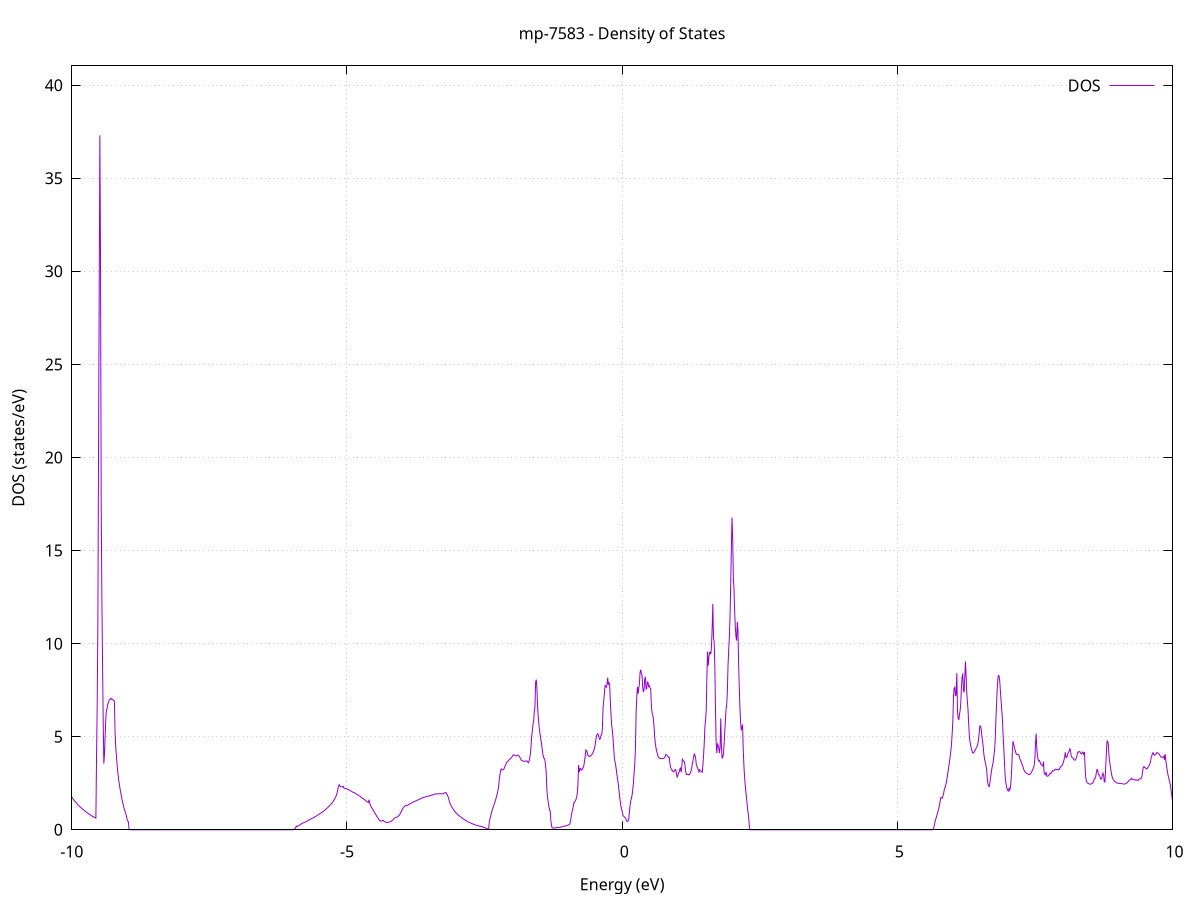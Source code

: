 set title 'mp-7583 - Density of States'
set xlabel 'Energy (eV)'
set ylabel 'DOS (states/eV)'
set grid
set xrange [-10:10]
set yrange [0:41.040]
set xzeroaxis lt -1
set terminal png size 800,600
set output 'mp-7583_dos_gnuplot.png'
plot '-' using 1:2 with lines title 'DOS'
-12.758100 0.000000
-12.746000 0.000000
-12.734000 0.000000
-12.722000 0.000000
-12.710000 0.000000
-12.698000 0.000000
-12.686000 0.000000
-12.673900 0.000000
-12.661900 0.000000
-12.649900 0.000000
-12.637900 0.000000
-12.625900 0.000000
-12.613900 0.000000
-12.601900 0.000000
-12.589800 0.000000
-12.577800 0.000000
-12.565800 0.000000
-12.553800 0.000000
-12.541800 0.000000
-12.529800 0.000000
-12.517800 0.000000
-12.505700 0.000000
-12.493700 0.000000
-12.481700 0.000000
-12.469700 0.000000
-12.457700 0.000000
-12.445700 0.000000
-12.433700 0.000000
-12.421600 0.000000
-12.409600 0.000000
-12.397600 0.000000
-12.385600 0.000000
-12.373600 0.000000
-12.361600 0.000000
-12.349500 0.000000
-12.337500 0.000000
-12.325500 0.000000
-12.313500 0.000000
-12.301500 0.000000
-12.289500 0.000000
-12.277500 0.000000
-12.265400 0.000000
-12.253400 0.000000
-12.241400 0.000000
-12.229400 0.000000
-12.217400 0.000000
-12.205400 0.000000
-12.193400 0.000000
-12.181300 0.000000
-12.169300 0.000000
-12.157300 0.000000
-12.145300 0.000000
-12.133300 0.000000
-12.121300 0.000000
-12.109300 0.000000
-12.097200 0.000000
-12.085200 0.000000
-12.073200 0.000000
-12.061200 0.000000
-12.049200 0.000000
-12.037200 0.000000
-12.025100 0.000000
-12.013100 0.000000
-12.001100 0.000000
-11.989100 0.000000
-11.977100 0.000000
-11.965100 0.000000
-11.953100 0.000000
-11.941000 0.000000
-11.929000 0.000000
-11.917000 0.000000
-11.905000 0.000000
-11.893000 0.000000
-11.881000 0.000000
-11.869000 0.000000
-11.856900 0.000000
-11.844900 0.000000
-11.832900 0.000000
-11.820900 0.000000
-11.808900 0.000000
-11.796900 0.000000
-11.784900 0.000000
-11.772800 0.000000
-11.760800 0.000000
-11.748800 0.000000
-11.736800 0.000000
-11.724800 0.000000
-11.712800 0.000000
-11.700700 0.000000
-11.688700 0.000000
-11.676700 0.000000
-11.664700 0.000700
-11.652700 0.098200
-11.640700 0.470000
-11.628700 0.405400
-11.616600 0.489900
-11.604600 0.596500
-11.592600 0.705400
-11.580600 0.745000
-11.568600 0.783200
-11.556600 0.837100
-11.544600 0.898400
-11.532500 0.963000
-11.520500 1.034800
-11.508500 1.091300
-11.496500 1.132100
-11.484500 1.174500
-11.472500 1.215100
-11.460500 1.259200
-11.448400 1.315900
-11.436400 1.373500
-11.424400 1.433100
-11.412400 1.492900
-11.400400 1.542300
-11.388400 1.583000
-11.376300 1.627200
-11.364300 1.678600
-11.352300 1.735500
-11.340300 1.793100
-11.328300 1.852800
-11.316300 1.915400
-11.304300 1.981300
-11.292200 2.049000
-11.280200 2.113100
-11.268200 2.181900
-11.256200 2.252400
-11.244200 2.329500
-11.232200 2.416400
-11.220200 2.514800
-11.208100 2.624100
-11.196100 2.747300
-11.184100 2.885500
-11.172100 3.050000
-11.160100 3.256000
-11.148100 3.546400
-11.136100 4.086100
-11.124000 3.795600
-11.112000 3.777800
-11.100000 3.751100
-11.088000 3.670700
-11.076000 3.579200
-11.064000 3.524400
-11.051900 3.464000
-11.039900 3.391400
-11.027900 3.325300
-11.015900 3.299600
-11.003900 3.230200
-10.991900 3.118300
-10.979900 3.043500
-10.967800 2.980100
-10.955800 2.925000
-10.943800 2.862400
-10.931800 2.784600
-10.919800 2.707200
-10.907800 2.647400
-10.895800 2.583800
-10.883700 2.513800
-10.871700 2.433700
-10.859700 2.339500
-10.847700 2.253500
-10.835700 2.175900
-10.823700 2.111000
-10.811700 2.073300
-10.799600 2.049900
-10.787600 2.120600
-10.775600 1.879000
-10.763600 1.650800
-10.751600 1.427600
-10.739600 1.163200
-10.727500 0.920500
-10.715500 0.628400
-10.703500 0.424700
-10.691500 0.272900
-10.679500 0.156100
-10.667500 0.062500
-10.655500 0.048500
-10.643400 0.102800
-10.631400 0.163600
-10.619400 0.230100
-10.607400 0.309600
-10.595400 0.399200
-10.583400 0.499300
-10.571400 0.627300
-10.559300 0.819000
-10.547300 1.067200
-10.535300 1.459200
-10.523300 1.713700
-10.511300 1.749400
-10.499300 1.845000
-10.487300 1.958100
-10.475200 2.108700
-10.463200 2.141100
-10.451200 2.147400
-10.439200 2.191400
-10.427200 2.254400
-10.415200 2.331100
-10.403100 2.417100
-10.391100 2.478700
-10.379100 2.545400
-10.367100 2.602500
-10.355100 2.656300
-10.343100 2.713400
-10.331100 2.785900
-10.319000 2.848900
-10.307000 2.910200
-10.295000 3.023400
-10.283000 3.109800
-10.271000 3.193000
-10.259000 3.235900
-10.247000 3.297200
-10.234900 3.380400
-10.222900 3.498400
-10.210900 3.659500
-10.198900 3.712000
-10.186900 3.755500
-10.174900 3.946400
-10.162800 3.415200
-10.150800 3.026400
-10.138800 2.818700
-10.126800 2.653900
-10.114800 2.514600
-10.102800 2.403900
-10.090800 2.308300
-10.078700 2.219600
-10.066700 2.139900
-10.054700 2.064900
-10.042700 1.993200
-10.030700 1.924500
-10.018700 1.859100
-10.006700 1.797300
-9.994600 1.739900
-9.982600 1.683300
-9.970600 1.635100
-9.958600 1.589400
-9.946600 1.546700
-9.934600 1.504700
-9.922600 1.462900
-9.910500 1.422200
-9.898500 1.382500
-9.886500 1.343800
-9.874500 1.305300
-9.862500 1.268100
-9.850500 1.233500
-9.838400 1.201600
-9.826400 1.170900
-9.814400 1.140900
-9.802400 1.111500
-9.790400 1.082100
-9.778400 1.051500
-9.766400 1.023100
-9.754300 0.996800
-9.742300 0.964900
-9.730300 0.937800
-9.718300 0.911700
-9.706300 0.886800
-9.694300 0.862900
-9.682300 0.838700
-9.670200 0.814100
-9.658200 0.791200
-9.646200 0.765000
-9.634200 0.740500
-9.622200 0.721000
-9.610200 0.703100
-9.598200 0.684200
-9.586100 0.666300
-9.574100 0.646600
-9.562100 0.624600
-9.550100 3.980600
-9.538100 6.789000
-9.526100 11.082900
-9.514000 20.359700
-9.502000 28.830700
-9.490000 37.309300
-9.478000 30.709300
-9.466000 17.666500
-9.454000 12.571700
-9.442000 9.191800
-9.429900 6.007000
-9.417900 3.556300
-9.405900 4.052300
-9.393900 5.078800
-9.381900 5.971800
-9.369900 6.448500
-9.357900 6.516700
-9.345800 6.758600
-9.333800 6.834500
-9.321800 6.955400
-9.309800 6.995300
-9.297800 7.048500
-9.285800 7.015800
-9.273800 7.047500
-9.261700 6.996100
-9.249700 6.965800
-9.237700 6.946700
-9.225700 6.906200
-9.213700 5.235500
-9.201700 4.454600
-9.189600 3.973600
-9.177600 3.529700
-9.165600 3.134400
-9.153600 2.828700
-9.141600 2.553300
-9.129600 2.322600
-9.117600 2.103000
-9.105500 1.909200
-9.093500 1.719300
-9.081500 1.552700
-9.069500 1.400100
-9.057500 1.252200
-9.045500 1.105700
-9.033500 1.000000
-9.021400 0.886700
-9.009400 0.759900
-8.997400 0.589000
-8.985400 0.475500
-8.973400 0.450900
-8.961400 0.085800
-8.949400 0.008300
-8.937300 0.000000
-8.925300 0.000000
-8.913300 0.000000
-8.901300 0.000000
-8.889300 0.000000
-8.877300 0.000000
-8.865200 0.000000
-8.853200 0.000000
-8.841200 0.000000
-8.829200 0.000000
-8.817200 0.000000
-8.805200 0.000000
-8.793200 0.000000
-8.781100 0.000000
-8.769100 0.000000
-8.757100 0.000000
-8.745100 0.000000
-8.733100 0.000000
-8.721100 0.000000
-8.709100 0.000000
-8.697000 0.000000
-8.685000 0.000000
-8.673000 0.000000
-8.661000 0.000000
-8.649000 0.000000
-8.637000 0.000000
-8.625000 0.000000
-8.612900 0.000000
-8.600900 0.000000
-8.588900 0.000000
-8.576900 0.000000
-8.564900 0.000000
-8.552900 0.000000
-8.540800 0.000000
-8.528800 0.000000
-8.516800 0.000000
-8.504800 0.000000
-8.492800 0.000000
-8.480800 0.000000
-8.468800 0.000000
-8.456700 0.000000
-8.444700 0.000000
-8.432700 0.000000
-8.420700 0.000000
-8.408700 0.000000
-8.396700 0.000000
-8.384700 0.000000
-8.372600 0.000000
-8.360600 0.000000
-8.348600 0.000000
-8.336600 0.000000
-8.324600 0.000000
-8.312600 0.000000
-8.300600 0.000000
-8.288500 0.000000
-8.276500 0.000000
-8.264500 0.000000
-8.252500 0.000000
-8.240500 0.000000
-8.228500 0.000000
-8.216400 0.000000
-8.204400 0.000000
-8.192400 0.000000
-8.180400 0.000000
-8.168400 0.000000
-8.156400 0.000000
-8.144400 0.000000
-8.132300 0.000000
-8.120300 0.000000
-8.108300 0.000000
-8.096300 0.000000
-8.084300 0.000000
-8.072300 0.000000
-8.060300 0.000000
-8.048200 0.000000
-8.036200 0.000000
-8.024200 0.000000
-8.012200 0.000000
-8.000200 0.000000
-7.988200 0.000000
-7.976200 0.000000
-7.964100 0.000000
-7.952100 0.000000
-7.940100 0.000000
-7.928100 0.000000
-7.916100 0.000000
-7.904100 0.000000
-7.892000 0.000000
-7.880000 0.000000
-7.868000 0.000000
-7.856000 0.000000
-7.844000 0.000000
-7.832000 0.000000
-7.820000 0.000000
-7.807900 0.000000
-7.795900 0.000000
-7.783900 0.000000
-7.771900 0.000000
-7.759900 0.000000
-7.747900 0.000000
-7.735900 0.000000
-7.723800 0.000000
-7.711800 0.000000
-7.699800 0.000000
-7.687800 0.000000
-7.675800 0.000000
-7.663800 0.000000
-7.651800 0.000000
-7.639700 0.000000
-7.627700 0.000000
-7.615700 0.000000
-7.603700 0.000000
-7.591700 0.000000
-7.579700 0.000000
-7.567600 0.000000
-7.555600 0.000000
-7.543600 0.000000
-7.531600 0.000000
-7.519600 0.000000
-7.507600 0.000000
-7.495600 0.000000
-7.483500 0.000000
-7.471500 0.000000
-7.459500 0.000000
-7.447500 0.000000
-7.435500 0.000000
-7.423500 0.000000
-7.411500 0.000000
-7.399400 0.000000
-7.387400 0.000000
-7.375400 0.000000
-7.363400 0.000000
-7.351400 0.000000
-7.339400 0.000000
-7.327400 0.000000
-7.315300 0.000000
-7.303300 0.000000
-7.291300 0.000000
-7.279300 0.000000
-7.267300 0.000000
-7.255300 0.000000
-7.243200 0.000000
-7.231200 0.000000
-7.219200 0.000000
-7.207200 0.000000
-7.195200 0.000000
-7.183200 0.000000
-7.171200 0.000000
-7.159100 0.000000
-7.147100 0.000000
-7.135100 0.000000
-7.123100 0.000000
-7.111100 0.000000
-7.099100 0.000000
-7.087100 0.000000
-7.075000 0.000000
-7.063000 0.000000
-7.051000 0.000000
-7.039000 0.000000
-7.027000 0.000000
-7.015000 0.000000
-7.003000 0.000000
-6.990900 0.000000
-6.978900 0.000000
-6.966900 0.000000
-6.954900 0.000000
-6.942900 0.000000
-6.930900 0.000000
-6.918800 0.000000
-6.906800 0.000000
-6.894800 0.000000
-6.882800 0.000000
-6.870800 0.000000
-6.858800 0.000000
-6.846800 0.000000
-6.834700 0.000000
-6.822700 0.000000
-6.810700 0.000000
-6.798700 0.000000
-6.786700 0.000000
-6.774700 0.000000
-6.762700 0.000000
-6.750600 0.000000
-6.738600 0.000000
-6.726600 0.000000
-6.714600 0.000000
-6.702600 0.000000
-6.690600 0.000000
-6.678600 0.000000
-6.666500 0.000000
-6.654500 0.000000
-6.642500 0.000000
-6.630500 0.000000
-6.618500 0.000000
-6.606500 0.000000
-6.594400 0.000000
-6.582400 0.000000
-6.570400 0.000000
-6.558400 0.000000
-6.546400 0.000000
-6.534400 0.000000
-6.522400 0.000000
-6.510300 0.000000
-6.498300 0.000000
-6.486300 0.000000
-6.474300 0.000000
-6.462300 0.000000
-6.450300 0.000000
-6.438300 0.000000
-6.426200 0.000000
-6.414200 0.000000
-6.402200 0.000000
-6.390200 0.000000
-6.378200 0.000000
-6.366200 0.000000
-6.354200 0.000000
-6.342100 0.000000
-6.330100 0.000000
-6.318100 0.000000
-6.306100 0.000000
-6.294100 0.000000
-6.282100 0.000000
-6.270000 0.000000
-6.258000 0.000000
-6.246000 0.000000
-6.234000 0.000000
-6.222000 0.000000
-6.210000 0.000000
-6.198000 0.000000
-6.185900 0.000000
-6.173900 0.000000
-6.161900 0.000000
-6.149900 0.000000
-6.137900 0.000000
-6.125900 0.000000
-6.113900 0.000000
-6.101800 0.000000
-6.089800 0.000000
-6.077800 0.000000
-6.065800 0.000000
-6.053800 0.000000
-6.041800 0.000000
-6.029800 0.000000
-6.017700 0.000000
-6.005700 0.000000
-5.993700 0.000000
-5.981700 0.000000
-5.969700 0.002400
-5.957700 0.017200
-5.945600 0.045400
-5.933600 0.086900
-5.921600 0.202900
-5.909600 0.170000
-5.897600 0.186600
-5.885600 0.205600
-5.873600 0.226900
-5.861500 0.250600
-5.849500 0.277000
-5.837500 0.302300
-5.825500 0.325500
-5.813500 0.346300
-5.801500 0.362200
-5.789500 0.375200
-5.777400 0.389300
-5.765400 0.405200
-5.753400 0.422200
-5.741400 0.439900
-5.729400 0.458300
-5.717400 0.478400
-5.705400 0.500200
-5.693300 0.522000
-5.681300 0.538900
-5.669300 0.559900
-5.657300 0.581200
-5.645300 0.599900
-5.633300 0.615500
-5.621200 0.630800
-5.609200 0.646700
-5.597200 0.663300
-5.585200 0.688100
-5.573200 0.711000
-5.561200 0.733300
-5.549200 0.756200
-5.537100 0.780000
-5.525100 0.804600
-5.513100 0.828200
-5.501100 0.850000
-5.489100 0.871900
-5.477100 0.894400
-5.465100 0.917600
-5.453000 0.941000
-5.441000 0.964800
-5.429000 0.990200
-5.417000 1.016800
-5.405000 1.045500
-5.393000 1.076600
-5.381000 1.106000
-5.368900 1.139900
-5.356900 1.174000
-5.344900 1.207600
-5.332900 1.242700
-5.320900 1.279100
-5.308900 1.316000
-5.296800 1.355800
-5.284800 1.395200
-5.272800 1.437000
-5.260800 1.482000
-5.248800 1.535500
-5.236800 1.593600
-5.224800 1.656300
-5.212700 1.723300
-5.200700 1.794700
-5.188700 1.886100
-5.176700 2.005700
-5.164700 2.189000
-5.152700 2.345600
-5.140700 2.424300
-5.128600 2.351400
-5.116600 2.312700
-5.104600 2.313700
-5.092600 2.314700
-5.080600 2.303600
-5.068600 2.335800
-5.056600 2.243800
-5.044500 2.223900
-5.032500 2.221300
-5.020500 2.212000
-5.008500 2.196100
-4.996500 2.189500
-4.984500 2.174000
-4.972400 2.157200
-4.960400 2.139200
-4.948400 2.116000
-4.936400 2.099700
-4.924400 2.076700
-4.912400 2.051100
-4.900400 2.030400
-4.888300 2.014900
-4.876300 2.002200
-4.864300 1.991000
-4.852300 1.970000
-4.840300 1.942400
-4.828300 1.916700
-4.816300 1.894600
-4.804200 1.877900
-4.792200 1.857700
-4.780200 1.827400
-4.768200 1.810900
-4.756200 1.784900
-4.744200 1.750500
-4.732100 1.723500
-4.720100 1.698800
-4.708100 1.674500
-4.696100 1.650100
-4.684100 1.624400
-4.672100 1.594900
-4.660100 1.563100
-4.648000 1.533600
-4.636000 1.509400
-4.624000 1.490300
-4.612000 1.473900
-4.600000 1.616300
-4.588000 1.452500
-4.576000 1.328500
-4.563900 1.257200
-4.551900 1.194400
-4.539900 1.136300
-4.527900 1.075900
-4.515900 1.016100
-4.503900 0.955200
-4.491900 0.893800
-4.479800 0.832700
-4.467800 0.772100
-4.455800 0.717500
-4.443800 0.667000
-4.431800 0.615000
-4.419800 0.545600
-4.407700 0.510000
-4.395700 0.485400
-4.383700 0.463600
-4.371700 0.466800
-4.359700 0.480900
-4.347700 0.513600
-4.335700 0.492400
-4.323600 0.440800
-4.311600 0.432800
-4.299600 0.419000
-4.287600 0.398900
-4.275600 0.388600
-4.263600 0.390200
-4.251600 0.402500
-4.239500 0.424500
-4.227500 0.424500
-4.215500 0.419000
-4.203500 0.437000
-4.191500 0.466800
-4.179500 0.494700
-4.167500 0.518300
-4.155400 0.573100
-4.143400 0.613300
-4.131400 0.629800
-4.119400 0.645600
-4.107400 0.660500
-4.095400 0.676200
-4.083300 0.696000
-4.071300 0.717700
-4.059300 0.757900
-4.047300 0.806400
-4.035300 0.848100
-4.023300 0.907000
-4.011300 0.996600
-3.999200 1.071400
-3.987200 1.135900
-3.975200 1.186800
-3.963200 1.230400
-3.951200 1.268800
-3.939200 1.297600
-3.927200 1.317400
-3.915100 1.307800
-3.903100 1.314100
-3.891100 1.330600
-3.879100 1.349500
-3.867100 1.369900
-3.855100 1.396000
-3.843100 1.418800
-3.831000 1.439300
-3.819000 1.454800
-3.807000 1.471400
-3.795000 1.488900
-3.783000 1.507100
-3.771000 1.525000
-3.758900 1.540700
-3.746900 1.555900
-3.734900 1.572000
-3.722900 1.587200
-3.710900 1.601500
-3.698900 1.614400
-3.686900 1.629300
-3.674800 1.646500
-3.662800 1.665000
-3.650800 1.683200
-3.638800 1.700600
-3.626800 1.716300
-3.614800 1.730100
-3.602800 1.742400
-3.590700 1.753500
-3.578700 1.763500
-3.566700 1.772400
-3.554700 1.781400
-3.542700 1.791200
-3.530700 1.800600
-3.518700 1.808200
-3.506600 1.815600
-3.494600 1.827100
-3.482600 1.841300
-3.470600 1.851500
-3.458600 1.860500
-3.446600 1.869400
-3.434500 1.879200
-3.422500 1.893000
-3.410500 1.909500
-3.398500 1.918200
-3.386500 1.922400
-3.374500 1.923000
-3.362500 1.923300
-3.350400 1.925400
-3.338400 1.931300
-3.326400 1.934800
-3.314400 1.937600
-3.302400 1.937100
-3.290400 1.933600
-3.278400 1.924900
-3.266300 1.938400
-3.254300 1.942300
-3.242300 1.942300
-3.230300 1.967800
-3.218300 1.993600
-3.206300 2.001000
-3.194300 1.978000
-3.182200 1.900300
-3.170200 1.828300
-3.158200 1.740100
-3.146200 1.596400
-3.134200 1.475800
-3.122200 1.375500
-3.110100 1.306900
-3.098100 1.247500
-3.086100 1.189400
-3.074100 1.131500
-3.062100 1.074100
-3.050100 1.020100
-3.038100 0.974800
-3.026000 0.934400
-3.014000 0.896900
-3.002000 0.860700
-2.990000 0.827300
-2.978000 0.794500
-2.966000 0.762800
-2.954000 0.734300
-2.941900 0.706200
-2.929900 0.678500
-2.917900 0.651500
-2.905900 0.625100
-2.893900 0.599500
-2.881900 0.574800
-2.869900 0.550700
-2.857800 0.527000
-2.845800 0.503800
-2.833800 0.480800
-2.821800 0.460700
-2.809800 0.441500
-2.797800 0.423300
-2.785700 0.405800
-2.773700 0.390900
-2.761700 0.375200
-2.749700 0.359400
-2.737700 0.343700
-2.725700 0.328500
-2.713700 0.313800
-2.701600 0.299500
-2.689600 0.285800
-2.677600 0.272600
-2.665600 0.259900
-2.653600 0.247800
-2.641600 0.236300
-2.629600 0.225400
-2.617500 0.215100
-2.605500 0.206400
-2.593500 0.197500
-2.581500 0.189400
-2.569500 0.182200
-2.557500 0.175800
-2.545500 0.167500
-2.533400 0.153900
-2.521400 0.139200
-2.509400 0.123600
-2.497400 0.114700
-2.485400 0.097500
-2.473400 0.081200
-2.461300 0.065900
-2.449300 0.051600
-2.437300 0.038200
-2.425300 0.035300
-2.413300 0.439200
-2.401300 0.598800
-2.389300 0.745200
-2.377200 0.881700
-2.365200 1.016600
-2.353200 1.151800
-2.341200 1.224000
-2.329200 1.328100
-2.317200 1.442500
-2.305200 1.555100
-2.293100 1.669300
-2.281100 1.803800
-2.269100 1.941400
-2.257100 2.105800
-2.245100 2.311300
-2.233100 2.685100
-2.221100 2.934900
-2.209000 3.146700
-2.197000 3.263200
-2.185000 3.220200
-2.173000 3.220800
-2.161000 3.224100
-2.149000 3.257800
-2.136900 3.353700
-2.124900 3.446900
-2.112900 3.514900
-2.100900 3.600800
-2.088900 3.657000
-2.076900 3.672800
-2.064900 3.716500
-2.052800 3.763400
-2.040800 3.798900
-2.028800 3.832800
-2.016800 3.859600
-2.004800 3.900000
-1.992800 3.950300
-1.980800 4.021500
-1.968700 4.027900
-1.956700 4.006400
-1.944700 3.991300
-1.932700 3.973600
-1.920700 3.967100
-1.908700 3.995700
-1.896700 4.011900
-1.884600 4.004300
-1.872600 3.958200
-1.860600 3.890400
-1.848600 3.837000
-1.836600 3.754300
-1.824600 3.722000
-1.812500 3.707800
-1.800500 3.698600
-1.788500 3.685100
-1.776500 3.677500
-1.764500 3.673600
-1.752500 3.685300
-1.740500 3.708900
-1.728400 3.684000
-1.716400 3.652400
-1.704400 3.597800
-1.692400 3.662200
-1.680400 3.836500
-1.668400 4.061200
-1.656400 4.425800
-1.644300 5.012400
-1.632300 5.289400
-1.620300 5.647300
-1.608300 5.812200
-1.596300 6.363400
-1.584300 6.581500
-1.572300 7.925900
-1.560200 8.066700
-1.548200 7.587700
-1.536200 6.596000
-1.524200 6.068100
-1.512200 5.617200
-1.500200 5.320700
-1.488100 5.080900
-1.476100 4.815700
-1.464100 4.620900
-1.452100 4.319600
-1.440100 4.069500
-1.428100 3.870700
-1.416100 3.846900
-1.404000 3.770800
-1.392000 3.459100
-1.380000 3.095100
-1.368000 2.155700
-1.356000 1.768500
-1.344000 1.500600
-1.332000 1.257400
-1.319900 1.068600
-1.307900 1.037100
-1.295900 0.502200
-1.283900 0.236400
-1.271900 0.105400
-1.259900 0.090300
-1.247900 0.094000
-1.235800 0.097700
-1.223800 0.101500
-1.211800 0.105300
-1.199800 0.109100
-1.187800 0.113000
-1.175800 0.116900
-1.163700 0.120900
-1.151700 0.124800
-1.139700 0.128800
-1.127700 0.133000
-1.115700 0.137500
-1.103700 0.150800
-1.091700 0.168100
-1.079600 0.177600
-1.067600 0.182500
-1.055600 0.188300
-1.043600 0.195000
-1.031600 0.203000
-1.019600 0.212700
-1.007600 0.224000
-0.995500 0.236800
-0.983500 0.251000
-0.971500 0.266900
-0.959500 0.290500
-0.947500 0.344000
-0.935500 0.515000
-0.923500 0.775000
-0.911400 0.941600
-0.899400 1.090100
-0.887400 1.264800
-0.875400 1.479400
-0.863400 1.478900
-0.851400 1.545500
-0.839300 1.633300
-0.827300 1.727900
-0.815300 1.981800
-0.803300 2.405600
-0.791300 3.482700
-0.779300 3.096800
-0.767300 3.277300
-0.755200 3.294100
-0.743200 3.201600
-0.731200 3.224500
-0.719200 3.270900
-0.707200 3.366500
-0.695200 3.458700
-0.683200 3.694300
-0.671100 3.961800
-0.659100 4.286200
-0.647100 4.250000
-0.635100 4.177800
-0.623100 3.990500
-0.611100 3.975800
-0.599100 3.935500
-0.587000 3.943600
-0.575000 3.968400
-0.563000 4.002000
-0.551000 4.045900
-0.539000 4.098800
-0.527000 4.157900
-0.514900 4.272100
-0.502900 4.362600
-0.490900 4.548200
-0.478900 4.801800
-0.466900 5.022700
-0.454900 5.124500
-0.442900 5.163800
-0.430800 5.079000
-0.418800 4.932900
-0.406800 4.862700
-0.394800 4.915200
-0.382800 5.087200
-0.370800 5.113200
-0.358800 5.464300
-0.346700 6.551500
-0.334700 6.905200
-0.322700 7.324200
-0.310700 7.747100
-0.298700 7.711000
-0.286700 7.660500
-0.274700 7.807300
-0.262600 8.170800
-0.250600 7.796200
-0.238600 7.890200
-0.226600 7.808500
-0.214600 6.883500
-0.202600 6.190300
-0.190500 5.644400
-0.178500 5.351500
-0.166500 4.968300
-0.154500 4.411700
-0.142500 3.898400
-0.130500 3.662900
-0.118500 3.480100
-0.106400 3.241000
-0.094400 2.942900
-0.082400 2.729300
-0.070400 2.461900
-0.058400 2.134800
-0.046400 1.808400
-0.034400 1.523800
-0.022300 1.261700
-0.010300 1.125900
0.001700 0.972000
0.013700 0.786600
0.025700 0.734600
0.037700 0.698000
0.049700 0.660300
0.061800 0.629000
0.073800 0.538100
0.085800 0.454500
0.097800 0.449900
0.109800 0.478100
0.121800 0.610600
0.133900 1.026000
0.145900 1.355900
0.157900 1.586900
0.169900 1.702100
0.181900 1.887900
0.193900 2.186900
0.205900 2.574600
0.218000 3.080300
0.230000 3.555800
0.242000 4.436100
0.254000 6.349400
0.266000 7.108300
0.278000 7.670100
0.290000 7.311900
0.302100 7.578100
0.314100 7.876700
0.326100 8.471400
0.338100 8.594900
0.350100 8.402300
0.362100 8.294800
0.374100 7.633600
0.386200 7.401500
0.398200 7.548200
0.410200 8.089200
0.422200 8.219100
0.434200 7.561600
0.446200 7.588600
0.458300 7.938700
0.470300 7.914700
0.482300 7.690200
0.494300 7.739500
0.506300 7.619800
0.518300 7.579000
0.530300 6.735700
0.542400 6.314700
0.554400 6.159600
0.566400 5.987600
0.578400 5.598500
0.590400 5.046100
0.602400 4.645700
0.614400 4.412300
0.626500 4.244500
0.638500 4.098300
0.650500 3.961400
0.662500 3.894100
0.674500 3.856500
0.686500 3.833100
0.698500 3.827700
0.710600 3.826700
0.722600 3.825100
0.734600 3.818200
0.746600 3.823400
0.758600 3.845400
0.770600 3.878000
0.782700 3.940100
0.794700 4.056100
0.806700 4.021600
0.818700 3.992800
0.830700 3.955100
0.842700 3.890200
0.854700 3.893800
0.866800 3.616200
0.878800 3.348700
0.890800 3.288400
0.902800 3.223400
0.914800 3.160300
0.926800 3.118000
0.938800 3.114100
0.950900 3.175500
0.962900 3.234600
0.974900 3.236600
0.986900 2.986700
0.998900 2.832400
1.010900 2.899400
1.023000 3.063100
1.035000 3.085300
1.047000 3.238100
1.059000 3.342300
1.071000 3.091500
1.083000 3.347400
1.095000 3.821700
1.107100 3.714700
1.119100 3.694200
1.131100 3.651400
1.143100 3.452100
1.155100 3.106400
1.167100 2.970100
1.179100 2.970800
1.191200 2.978300
1.203200 2.962800
1.215200 2.943900
1.227200 2.996400
1.239200 3.051000
1.251200 3.163300
1.263200 3.288500
1.275300 3.557800
1.287300 3.705700
1.299300 3.935000
1.311300 4.074500
1.323300 4.015400
1.335300 3.850500
1.347400 3.515000
1.359400 3.386800
1.371400 3.304700
1.383400 3.214300
1.395400 3.102900
1.407400 3.228800
1.419400 3.185000
1.431500 3.140500
1.443500 3.112600
1.455500 3.092100
1.467500 3.482200
1.479500 4.025600
1.491500 4.626500
1.503500 5.533300
1.515600 5.870800
1.527600 6.427800
1.539600 8.181200
1.551600 9.572000
1.563600 8.818100
1.575600 9.239600
1.587600 9.527800
1.599700 9.534500
1.611700 9.432500
1.623700 9.879800
1.635700 10.855300
1.647700 12.133500
1.659700 10.323600
1.671800 10.143500
1.683800 8.904200
1.695800 6.548400
1.707800 4.712700
1.719800 4.111100
1.731800 4.607800
1.743800 4.545500
1.755900 4.387700
1.767900 4.117900
1.779900 4.457300
1.791900 5.985200
1.803900 4.487400
1.815900 3.857900
1.827900 3.884500
1.840000 4.065100
1.852000 4.576300
1.864000 5.236600
1.876000 5.850700
1.888000 6.499700
1.900000 6.713400
1.912000 7.443500
1.924100 8.843600
1.936100 9.665800
1.948100 10.357900
1.960100 11.398100
1.972100 13.114200
1.984100 15.062500
1.996200 16.773900
2.008200 15.714900
2.020200 13.581500
2.032200 12.911800
2.044200 11.736300
2.056200 10.917000
2.068200 10.375700
2.080300 10.163500
2.092300 11.172900
2.104300 10.749800
2.116300 8.888200
2.128300 7.708200
2.140300 6.550100
2.152300 5.793700
2.164400 5.339600
2.176400 5.473300
2.188400 5.655100
2.200400 4.320500
2.212400 3.463500
2.224400 2.838200
2.236400 2.379000
2.248500 2.031100
2.260500 1.694000
2.272500 1.319000
2.284500 1.021300
2.296500 0.716700
2.308500 0.305400
2.320600 0.000000
2.332600 0.000000
2.344600 0.000000
2.356600 0.000000
2.368600 0.000000
2.380600 0.000000
2.392600 0.000000
2.404700 0.000000
2.416700 0.000000
2.428700 0.000000
2.440700 0.000000
2.452700 0.000000
2.464700 0.000000
2.476700 0.000000
2.488800 0.000000
2.500800 0.000000
2.512800 0.000000
2.524800 0.000000
2.536800 0.000000
2.548800 0.000000
2.560800 0.000000
2.572900 0.000000
2.584900 0.000000
2.596900 0.000000
2.608900 0.000000
2.620900 0.000000
2.632900 0.000000
2.645000 0.000000
2.657000 0.000000
2.669000 0.000000
2.681000 0.000000
2.693000 0.000000
2.705000 0.000000
2.717000 0.000000
2.729100 0.000000
2.741100 0.000000
2.753100 0.000000
2.765100 0.000000
2.777100 0.000000
2.789100 0.000000
2.801100 0.000000
2.813200 0.000000
2.825200 0.000000
2.837200 0.000000
2.849200 0.000000
2.861200 0.000000
2.873200 0.000000
2.885200 0.000000
2.897300 0.000000
2.909300 0.000000
2.921300 0.000000
2.933300 0.000000
2.945300 0.000000
2.957300 0.000000
2.969400 0.000000
2.981400 0.000000
2.993400 0.000000
3.005400 0.000000
3.017400 0.000000
3.029400 0.000000
3.041400 0.000000
3.053500 0.000000
3.065500 0.000000
3.077500 0.000000
3.089500 0.000000
3.101500 0.000000
3.113500 0.000000
3.125500 0.000000
3.137600 0.000000
3.149600 0.000000
3.161600 0.000000
3.173600 0.000000
3.185600 0.000000
3.197600 0.000000
3.209600 0.000000
3.221700 0.000000
3.233700 0.000000
3.245700 0.000000
3.257700 0.000000
3.269700 0.000000
3.281700 0.000000
3.293800 0.000000
3.305800 0.000000
3.317800 0.000000
3.329800 0.000000
3.341800 0.000000
3.353800 0.000000
3.365800 0.000000
3.377900 0.000000
3.389900 0.000000
3.401900 0.000000
3.413900 0.000000
3.425900 0.000000
3.437900 0.000000
3.449900 0.000000
3.462000 0.000000
3.474000 0.000000
3.486000 0.000000
3.498000 0.000000
3.510000 0.000000
3.522000 0.000000
3.534000 0.000000
3.546100 0.000000
3.558100 0.000000
3.570100 0.000000
3.582100 0.000000
3.594100 0.000000
3.606100 0.000000
3.618200 0.000000
3.630200 0.000000
3.642200 0.000000
3.654200 0.000000
3.666200 0.000000
3.678200 0.000000
3.690200 0.000000
3.702300 0.000000
3.714300 0.000000
3.726300 0.000000
3.738300 0.000000
3.750300 0.000000
3.762300 0.000000
3.774300 0.000000
3.786400 0.000000
3.798400 0.000000
3.810400 0.000000
3.822400 0.000000
3.834400 0.000000
3.846400 0.000000
3.858400 0.000000
3.870500 0.000000
3.882500 0.000000
3.894500 0.000000
3.906500 0.000000
3.918500 0.000000
3.930500 0.000000
3.942600 0.000000
3.954600 0.000000
3.966600 0.000000
3.978600 0.000000
3.990600 0.000000
4.002600 0.000000
4.014600 0.000000
4.026700 0.000000
4.038700 0.000000
4.050700 0.000000
4.062700 0.000000
4.074700 0.000000
4.086700 0.000000
4.098700 0.000000
4.110800 0.000000
4.122800 0.000000
4.134800 0.000000
4.146800 0.000000
4.158800 0.000000
4.170800 0.000000
4.182800 0.000000
4.194900 0.000000
4.206900 0.000000
4.218900 0.000000
4.230900 0.000000
4.242900 0.000000
4.254900 0.000000
4.267000 0.000000
4.279000 0.000000
4.291000 0.000000
4.303000 0.000000
4.315000 0.000000
4.327000 0.000000
4.339000 0.000000
4.351100 0.000000
4.363100 0.000000
4.375100 0.000000
4.387100 0.000000
4.399100 0.000000
4.411100 0.000000
4.423100 0.000000
4.435200 0.000000
4.447200 0.000000
4.459200 0.000000
4.471200 0.000000
4.483200 0.000000
4.495200 0.000000
4.507200 0.000000
4.519300 0.000000
4.531300 0.000000
4.543300 0.000000
4.555300 0.000000
4.567300 0.000000
4.579300 0.000000
4.591400 0.000000
4.603400 0.000000
4.615400 0.000000
4.627400 0.000000
4.639400 0.000000
4.651400 0.000000
4.663400 0.000000
4.675500 0.000000
4.687500 0.000000
4.699500 0.000000
4.711500 0.000000
4.723500 0.000000
4.735500 0.000000
4.747500 0.000000
4.759600 0.000000
4.771600 0.000000
4.783600 0.000000
4.795600 0.000000
4.807600 0.000000
4.819600 0.000000
4.831600 0.000000
4.843700 0.000000
4.855700 0.000000
4.867700 0.000000
4.879700 0.000000
4.891700 0.000000
4.903700 0.000000
4.915800 0.000000
4.927800 0.000000
4.939800 0.000000
4.951800 0.000000
4.963800 0.000000
4.975800 0.000000
4.987800 0.000000
4.999900 0.000000
5.011900 0.000000
5.023900 0.000000
5.035900 0.000000
5.047900 0.000000
5.059900 0.000000
5.071900 0.000000
5.084000 0.000000
5.096000 0.000000
5.108000 0.000000
5.120000 0.000000
5.132000 0.000000
5.144000 0.000000
5.156000 0.000000
5.168100 0.000000
5.180100 0.000000
5.192100 0.000000
5.204100 0.000000
5.216100 0.000000
5.228100 0.000000
5.240200 0.000000
5.252200 0.000000
5.264200 0.000000
5.276200 0.000000
5.288200 0.000000
5.300200 0.000000
5.312200 0.000000
5.324300 0.000000
5.336300 0.000000
5.348300 0.000000
5.360300 0.000000
5.372300 0.000000
5.384300 0.000000
5.396300 0.000000
5.408400 0.000000
5.420400 0.000000
5.432400 0.000000
5.444400 0.000000
5.456400 0.000000
5.468400 0.000000
5.480400 0.000000
5.492500 0.000000
5.504500 0.000000
5.516500 0.000000
5.528500 0.000000
5.540500 0.000000
5.552500 0.000000
5.564600 0.000000
5.576600 0.000000
5.588600 0.000000
5.600600 0.000000
5.612600 0.000000
5.624600 0.000000
5.636600 0.000000
5.648700 0.027600
5.660700 0.108200
5.672700 0.242500
5.684700 0.431800
5.696700 0.560600
5.708700 0.661700
5.720700 0.799300
5.732800 0.921800
5.744800 1.048000
5.756800 1.195600
5.768800 1.358300
5.780800 1.613100
5.792800 1.730000
5.804800 1.719200
5.816900 1.693300
5.828900 1.802900
5.840900 1.949600
5.852900 2.151400
5.864900 2.265900
5.876900 2.354800
5.889000 2.517400
5.901000 2.715000
5.913000 2.973900
5.925000 3.183900
5.937000 3.432400
5.949000 3.675500
5.961000 3.943300
5.973100 4.257600
5.985100 4.609100
5.997100 5.190100
6.009100 5.877700
6.021100 7.229300
6.033100 7.615200
6.045100 7.655000
6.057200 7.179800
6.069200 7.286900
6.081200 8.416600
6.093200 6.330900
6.105200 5.998700
6.117200 5.891400
6.129200 6.205900
6.141300 6.402900
6.153300 6.817200
6.165300 7.674600
6.177300 8.199900
6.189300 8.399200
6.201300 7.492800
6.213400 7.383200
6.225400 8.143000
6.237400 9.040500
6.249400 8.336200
6.261400 7.378400
6.273400 6.879800
6.285400 6.415700
6.297500 5.625500
6.309500 4.999300
6.321500 4.716000
6.333500 4.518800
6.345500 4.359100
6.357500 4.238000
6.369500 4.132800
6.381600 4.118500
6.393600 4.159900
6.405600 4.228800
6.417600 4.298300
6.429600 4.363800
6.441600 4.438300
6.453600 4.504900
6.465700 4.659100
6.477700 4.901900
6.489700 5.273000
6.501700 5.585200
6.513700 5.557600
6.525700 5.365100
6.537800 4.993600
6.549800 4.712900
6.561800 4.427000
6.573800 4.032600
6.585800 3.795200
6.597800 3.633400
6.609800 3.460000
6.621900 3.257000
6.633900 2.799800
6.645900 2.459600
6.657900 2.357200
6.669900 2.325300
6.681900 2.524300
6.693900 2.782200
6.706000 3.056300
6.718000 3.292300
6.730000 3.468100
6.742000 3.623800
6.754000 3.964100
6.766000 4.248400
6.778100 4.804600
6.790100 5.810300
6.802100 6.673800
6.814100 7.533300
6.826100 8.071600
6.838100 8.317300
6.850100 8.229700
6.862200 7.947400
6.874200 7.378900
6.886200 6.893100
6.898200 6.417400
6.910200 5.921100
6.922200 5.046700
6.934200 4.421700
6.946300 3.648100
6.958300 2.918800
6.970300 2.579800
6.982300 2.334900
6.994300 2.198800
7.006300 2.107300
7.018300 2.086100
7.030400 2.225900
7.042400 2.118600
7.054400 2.281700
7.066400 2.646500
7.078400 3.254800
7.090400 4.202000
7.102500 4.761100
7.114500 4.601900
7.126500 4.438100
7.138500 4.308100
7.150500 4.170600
7.162500 4.070900
7.174500 4.042800
7.186600 4.049100
7.198600 4.044000
7.210600 3.998700
7.222600 3.873600
7.234600 3.751600
7.246600 3.689000
7.258600 3.573500
7.270700 3.488400
7.282700 3.391700
7.294700 3.267200
7.306700 3.173700
7.318700 3.114600
7.330700 3.085400
7.342700 3.039800
7.354800 3.010000
7.366800 3.003100
7.378800 2.991900
7.390800 2.959900
7.402800 2.965100
7.414800 2.988900
7.426900 3.036200
7.438900 3.100200
7.450900 3.171800
7.462900 3.248600
7.474900 3.339100
7.486900 3.467200
7.498900 3.812900
7.511000 4.628600
7.523000 5.161200
7.535000 4.331200
7.547000 3.969700
7.559000 3.759500
7.571000 3.685400
7.583000 3.722200
7.595100 3.622100
7.607100 3.528800
7.619100 3.476500
7.631100 3.465200
7.643100 3.434200
7.655100 3.664400
7.667100 3.079900
7.679200 2.994200
7.691200 2.960300
7.703200 3.109800
7.715200 2.891000
7.727200 2.879700
7.739200 2.884600
7.751300 2.917600
7.763300 2.994500
7.775300 3.034600
7.787300 3.008500
7.799300 3.063600
7.811300 3.116100
7.823300 3.181100
7.835400 3.156500
7.847400 3.161100
7.859400 3.230300
7.871400 3.257800
7.883400 3.250100
7.895400 3.235000
7.907400 3.246800
7.919500 3.245900
7.931500 3.211700
7.943500 3.255400
7.955500 3.314100
7.967500 3.386600
7.979500 3.427200
7.991500 3.441300
8.003600 3.521400
8.015600 3.621400
8.027600 3.744500
8.039600 3.869800
8.051600 4.165100
8.063600 3.910400
8.075700 3.882900
8.087700 3.959100
8.099700 4.089400
8.111700 4.184400
8.123700 4.235100
8.135700 4.353200
8.147700 4.227900
8.159800 3.976400
8.171800 3.894600
8.183800 3.883000
8.195800 3.829500
8.207800 3.761800
8.219800 3.742100
8.231800 3.742400
8.243900 3.790300
8.255900 3.876400
8.267900 4.043800
8.279900 4.177900
8.291900 4.173800
8.303900 4.199800
8.315900 4.197500
8.328000 4.129800
8.340000 4.074600
8.352000 4.083900
8.364000 4.171000
8.376000 4.152200
8.388000 4.047200
8.400100 4.181400
8.412100 3.344500
8.424100 2.805900
8.436100 2.605400
8.448100 2.533400
8.460100 2.505200
8.472100 2.491400
8.484200 2.465000
8.496200 2.449800
8.508200 2.450900
8.520200 2.461400
8.532200 2.475700
8.544200 2.490900
8.556200 2.535300
8.568300 2.627100
8.580300 2.745900
8.592300 2.763900
8.604300 2.841800
8.616300 3.070000
8.628300 3.236100
8.640300 3.212500
8.652400 2.965700
8.664400 2.952300
8.676400 2.902900
8.688400 2.777500
8.700400 2.711600
8.712400 2.749200
8.724500 2.917200
8.736500 3.043100
8.748500 2.928700
8.760500 2.561400
8.772500 2.577400
8.784500 3.251200
8.796500 4.016100
8.808600 4.718400
8.820600 4.768000
8.832600 4.628400
8.844600 4.041900
8.856600 3.690300
8.868600 3.437800
8.880600 3.209600
8.892700 2.986000
8.904700 2.827400
8.916700 2.740900
8.928700 2.677700
8.940700 2.631500
8.952700 2.594700
8.964700 2.564300
8.976800 2.538800
8.988800 2.517100
9.000800 2.504200
9.012800 2.498800
9.024800 2.494800
9.036800 2.490500
9.048900 2.487100
9.060900 2.483400
9.072900 2.478600
9.084900 2.474000
9.096900 2.467600
9.108900 2.456800
9.120900 2.452800
9.133000 2.458900
9.145000 2.472200
9.157000 2.487100
9.169000 2.512300
9.181000 2.546200
9.193000 2.585600
9.205000 2.629500
9.217100 2.677800
9.229100 2.681100
9.241100 2.702200
9.253100 2.768400
9.265100 2.717800
9.277100 2.710800
9.289100 2.712900
9.301200 2.719000
9.313200 2.696400
9.325200 2.657100
9.337200 2.667000
9.349200 2.678800
9.361200 2.658400
9.373300 2.649700
9.385300 2.699400
9.397300 2.729600
9.409300 2.732000
9.421300 2.736200
9.433300 2.789600
9.445300 2.868900
9.457400 3.163800
9.469400 3.357500
9.481400 3.396600
9.493400 3.341200
9.505400 3.328200
9.517400 3.301700
9.529400 3.265000
9.541500 3.304800
9.553500 3.351500
9.565500 3.406100
9.577500 3.459500
9.589500 3.545400
9.601500 3.674000
9.613500 3.897700
9.625600 3.990100
9.637600 4.127000
9.649600 4.135400
9.661600 4.019200
9.673600 4.004400
9.685600 4.047400
9.697700 4.050300
9.709700 4.140700
9.721700 4.142200
9.733700 4.125200
9.745700 4.106200
9.757700 4.068500
9.769700 4.016900
9.781800 3.930500
9.793800 3.903500
9.805800 3.886600
9.817800 3.898600
9.829800 3.910300
9.841800 3.950500
9.853800 3.753900
9.865900 4.069500
9.877900 3.742900
9.889900 3.485100
9.901900 3.232800
9.913900 3.015600
9.925900 2.843200
9.937900 2.714600
9.950000 2.550600
9.962000 2.403800
9.974000 2.134500
9.986000 1.875300
9.998000 1.571700
10.010000 1.212700
10.022100 0.908900
10.034100 0.683000
10.046100 0.452500
10.058100 0.273200
10.070100 0.199500
10.082100 0.166000
10.094100 0.135100
10.106200 0.107100
10.118200 0.083200
10.130200 0.062300
10.142200 0.041200
10.154200 0.019700
10.166200 0.005400
10.178200 0.000000
10.190300 0.000000
10.202300 0.000000
10.214300 0.000000
10.226300 0.000000
10.238300 0.000000
10.250300 0.000000
10.262300 0.000000
10.274400 0.000000
10.286400 0.000000
10.298400 0.000000
10.310400 0.000000
10.322400 0.000000
10.334400 0.000000
10.346500 0.000000
10.358500 0.000000
10.370500 0.000000
10.382500 0.000000
10.394500 0.000000
10.406500 0.000000
10.418500 0.000000
10.430600 0.000000
10.442600 0.000000
10.454600 0.000000
10.466600 0.000000
10.478600 0.000000
10.490600 0.000000
10.502600 0.000000
10.514700 0.000000
10.526700 0.000000
10.538700 0.000000
10.550700 0.000000
10.562700 0.000000
10.574700 0.000000
10.586700 0.000000
10.598800 0.000000
10.610800 0.000000
10.622800 0.000000
10.634800 0.000000
10.646800 0.000000
10.658800 0.000000
10.670900 0.000000
10.682900 0.000000
10.694900 0.000000
10.706900 0.000000
10.718900 0.000000
10.730900 0.000000
10.742900 0.000000
10.755000 0.000000
10.767000 0.000000
10.779000 0.000000
10.791000 0.000000
10.803000 0.000000
10.815000 0.000000
10.827000 0.000000
10.839100 0.000000
10.851100 0.000000
10.863100 0.000000
10.875100 0.000000
10.887100 0.000000
10.899100 0.000000
10.911100 0.000000
10.923200 0.000000
10.935200 0.000000
10.947200 0.000000
10.959200 0.000000
10.971200 0.000000
10.983200 0.000000
10.995300 0.000000
11.007300 0.000000
11.019300 0.000000
11.031300 0.000000
11.043300 0.000000
11.055300 0.000000
11.067300 0.000000
11.079400 0.000000
11.091400 0.000000
11.103400 0.000000
11.115400 0.000000
11.127400 0.000000
11.139400 0.000000
11.151400 0.000000
11.163500 0.000000
11.175500 0.000000
11.187500 0.000000
11.199500 0.000000
11.211500 0.000000
11.223500 0.000000
11.235500 0.000000
11.247600 0.000000
11.259600 0.000000
11.271600 0.000000
e
